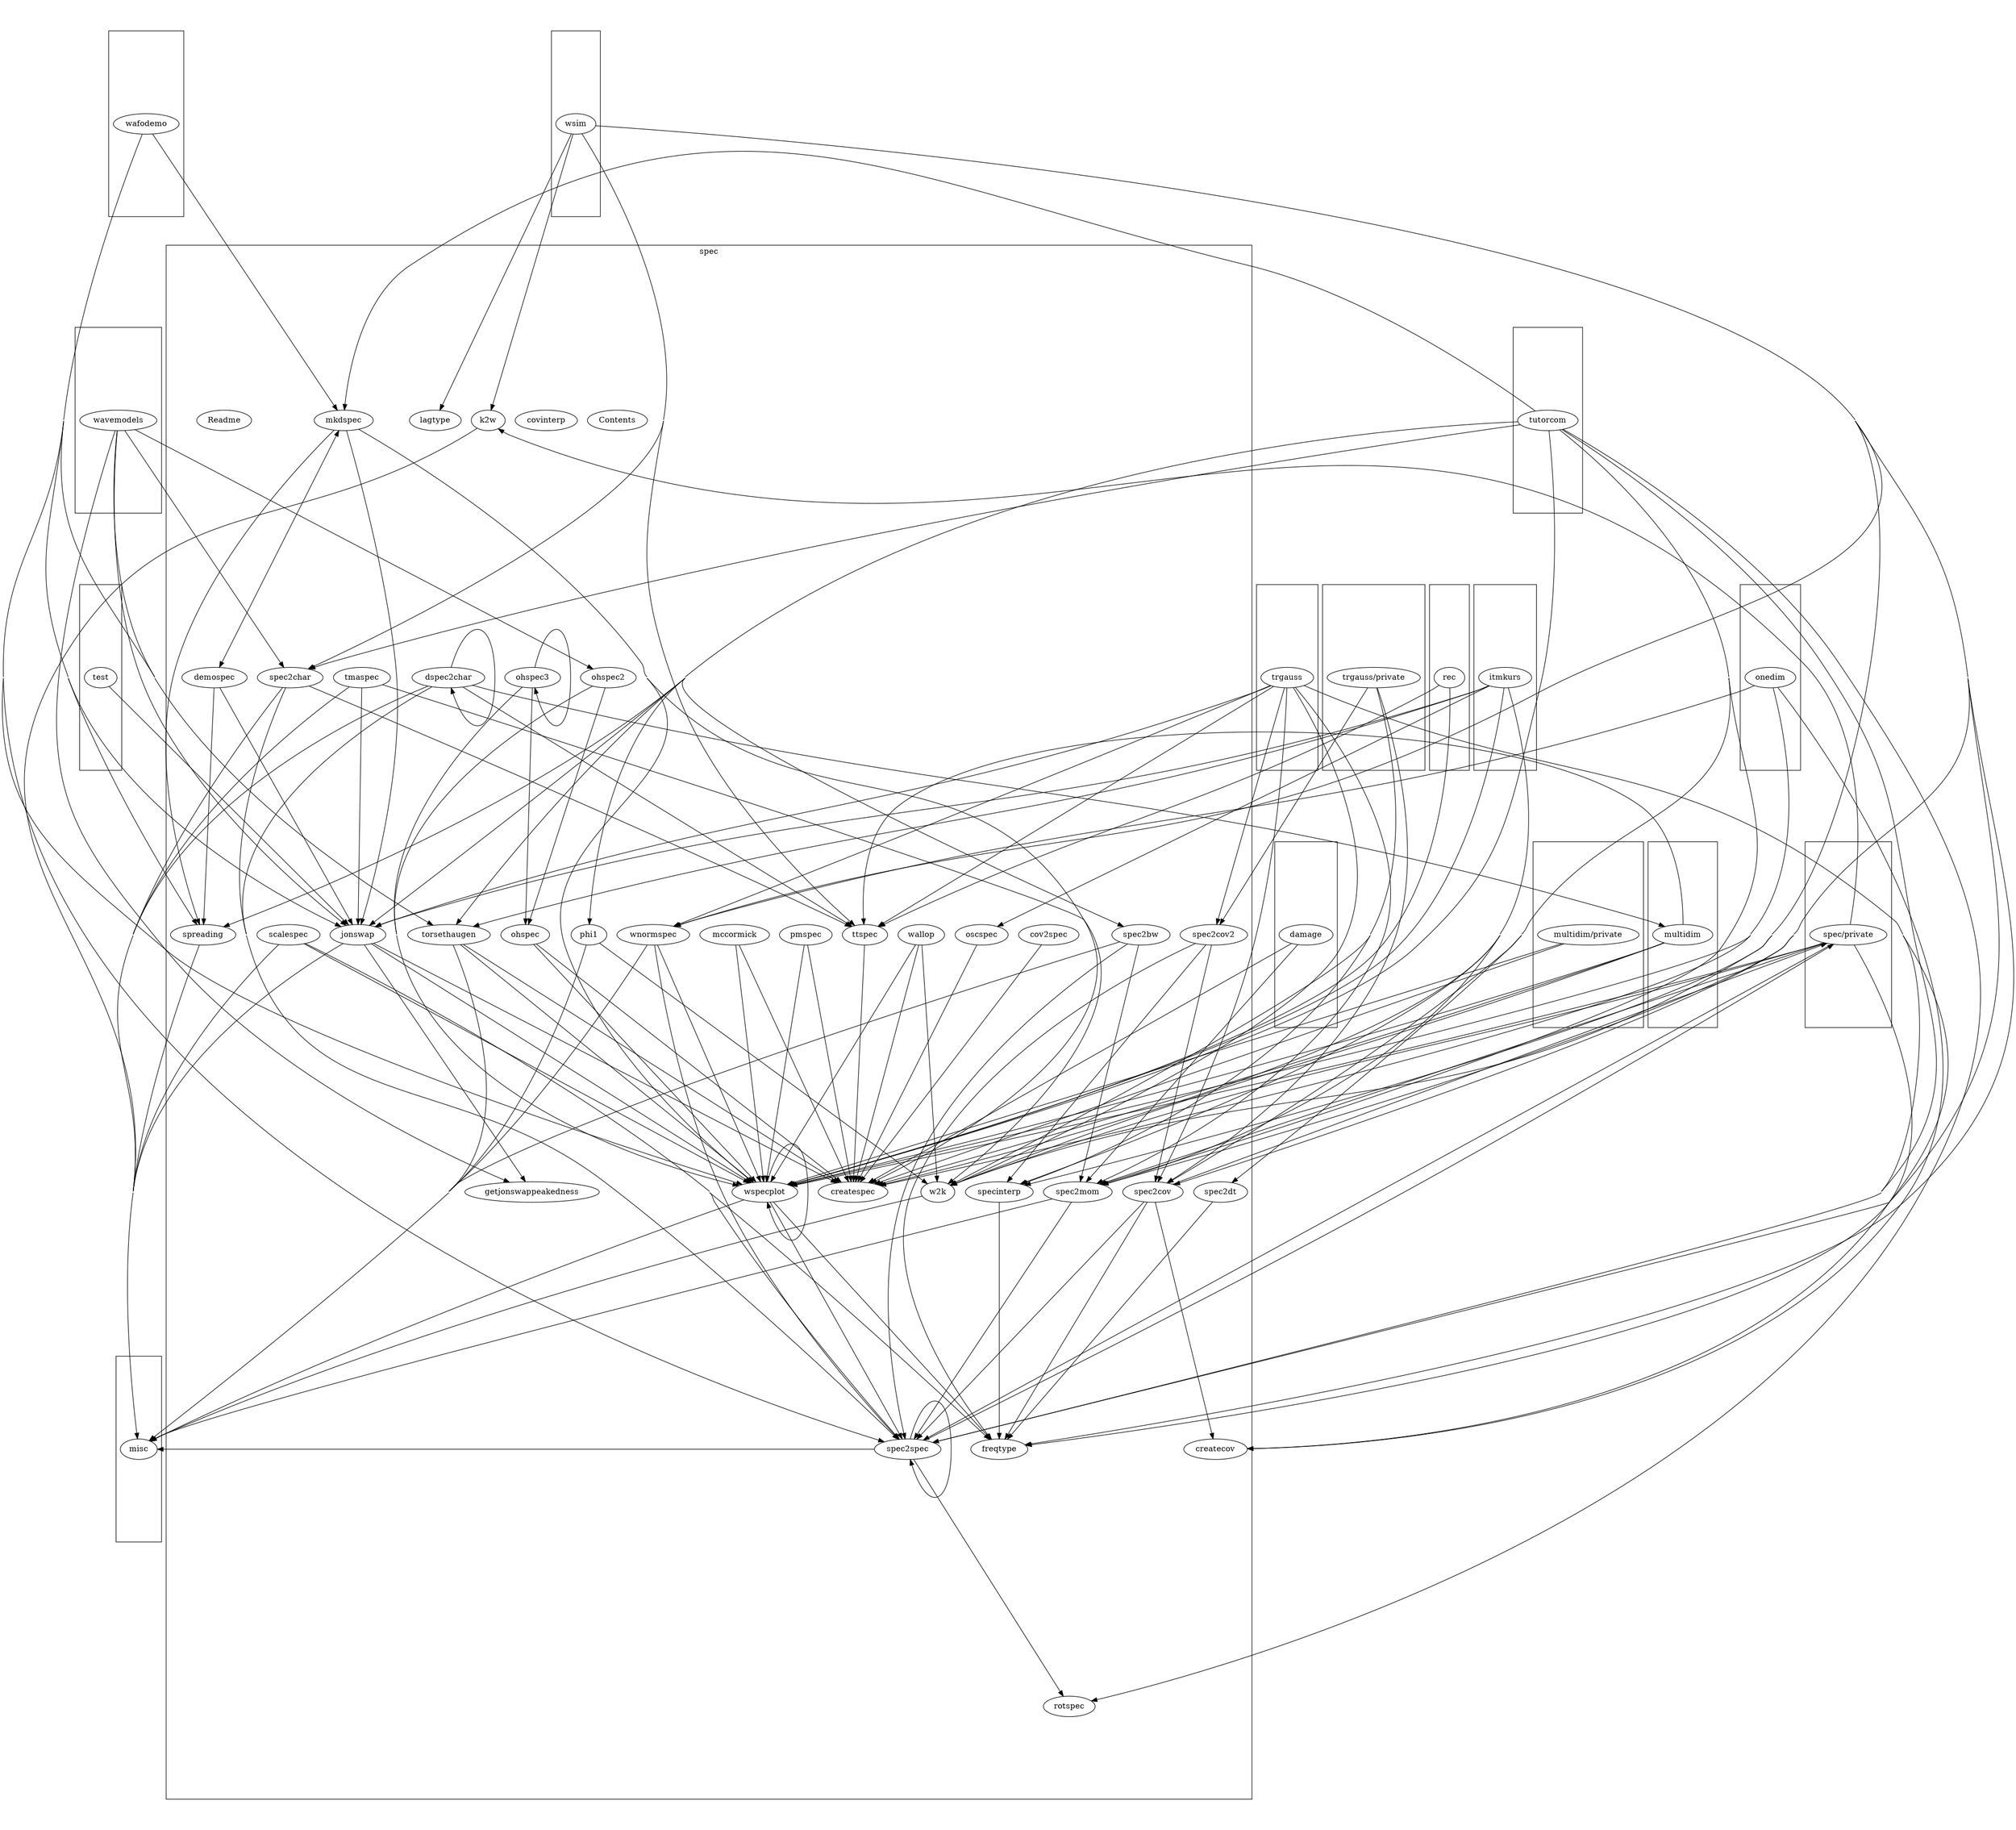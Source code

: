/* Created by dotwrite for Matlab */
digraph dotwrite2 {
 size = "25.8867,25.8867";
 ratio = fill;
 concentrate = true;
 edge [constraint = true];
 subgraph cluster1 {
 URL = "../../wafo/cycles/test/graph.html";
1;
}
 subgraph cluster2 {
 URL = "../../wafo/damage/graph.html";
2;
}
 subgraph cluster3 {
 URL = "../../wafo/misc/graph.html";
3;
}
 subgraph cluster4 {
 URL = "../../wafo/multidim/graph.html";
4;
}
 subgraph cluster5 {
 URL = "../../wafo/multidim/private/graph.html";
5;
}
 subgraph cluster6 {
 URL = "../../wafo/onedim/graph.html";
6;
}
 subgraph cluster7 {
 URL = "../../wafo/papers/rec/graph.html";
7;
}
 subgraph cluster8 {
 URL = "../../wafo/papers/tutorcom/graph.html";
8;
}
 subgraph cluster9 {
 URL = "../../wafo/papers/wafodemo/graph.html";
9;
}
 subgraph cluster10 {
 URL = "../../wafo/spec/private/graph.html";
10;
}
 subgraph cluster11 {
 URL = "../../wafo/trgauss/graph.html";
11;
}
 subgraph cluster12 {
 URL = "../../wafo/trgauss/private/graph.html";
12;
}
 subgraph cluster13 {
 URL = "../../wafo/wavemodels/graph.html";
13;
}
 subgraph cluster14 {
 URL = "../../wafo/wdemos/itmkurs/graph.html";
14;
}
 subgraph cluster15 {
 URL = "../../wafo/wsim/graph.html";
15;
}
 subgraph cluster16 {
 label = "spec";
 URL = "index.html";
16;
17;
18;
19;
20;
21;
22;
23;
24;
25;
26;
27;
28;
29;
30;
31;
32;
33;
34;
35;
36;
37;
38;
39;
40;
41;
42;
43;
44;
45;
46;
47;
48;
49;
50;
51;
52;
53;
54;
}
  1 -> 25;
  2 -> 20;
  2 -> 44;
  4 -> 20;
  4 -> 50;
  4 -> 51;
  4 -> 54;
  5 -> 20;
  5 -> 54;
  6 -> 19;
  6 -> 20;
  6 -> 53;
  6 -> 54;
  7 -> 50;
  7 -> 54;
  8 -> 25;
  8 -> 29;
  8 -> 34;
  8 -> 37;
  8 -> 39;
  8 -> 40;
  8 -> 41;
  8 -> 43;
  8 -> 44;
  8 -> 45;
  8 -> 47;
  8 -> 49;
  8 -> 54;
  9 -> 25;
  9 -> 29;
  9 -> 45;
  9 -> 47;
  9 -> 49;
  9 -> 54;
  10 -> 19;
  10 -> 26;
  10 -> 44;
  10 -> 45;
  10 -> 51;
  10 -> 54;
  11 -> 23;
  11 -> 25;
  11 -> 41;
  11 -> 42;
  11 -> 44;
  11 -> 45;
  11 -> 50;
  11 -> 51;
  11 -> 53;
  12 -> 41;
  12 -> 42;
  12 -> 46;
  12 -> 51;
  13 -> 24;
  13 -> 25;
  13 -> 31;
  13 -> 40;
  13 -> 49;
  14 -> 20;
  14 -> 25;
  14 -> 33;
  14 -> 44;
  14 -> 46;
  14 -> 49;
  14 -> 54;
  15 -> 23;
  15 -> 26;
  15 -> 27;
  15 -> 40;
  15 -> 41;
  15 -> 44;
  15 -> 45;
  15 -> 46;
  15 -> 50;
  15 -> 51;
  15 -> 53;
  17 -> 20;
  21 -> 25;
  21 -> 29;
  21 -> 47;
  22 -> 3;
  22 -> 4;
  22 -> 22;
  22 -> 45;
  22 -> 50;
  25 -> 3;
  25 -> 20;
  25 -> 24;
  25 -> 54;
  26 -> 3;
  28 -> 20;
  28 -> 54;
  29 -> 20;
  29 -> 21;
  29 -> 25;
  29 -> 47;
  29 -> 54;
  30 -> 20;
  30 -> 54;
  31 -> 30;
  31 -> 54;
  32 -> 30;
  32 -> 32;
  32 -> 54;
  33 -> 20;
  34 -> 3;
  34 -> 51;
  35 -> 20;
  35 -> 54;
  38 -> 3;
  38 -> 23;
  38 -> 45;
  38 -> 54;
  39 -> 3;
  39 -> 44;
  39 -> 45;
  40 -> 3;
  40 -> 45;
  40 -> 50;
  41 -> 10;
  41 -> 19;
  41 -> 23;
  41 -> 45;
  42 -> 23;
  42 -> 41;
  42 -> 46;
  43 -> 23;
  44 -> 3;
  44 -> 45;
  45 -> 3;
  45 -> 10;
  45 -> 37;
  45 -> 45;
  46 -> 23;
  47 -> 3;
  48 -> 3;
  48 -> 25;
  48 -> 51;
  49 -> 3;
  49 -> 20;
  49 -> 54;
  50 -> 20;
  51 -> 3;
  52 -> 20;
  52 -> 51;
  52 -> 54;
  53 -> 3;
  53 -> 45;
  53 -> 54;
  54 -> 3;
  54 -> 23;
  54 -> 45;
  54 -> 54;

 1 [URL="../../wafo/cycles/test/graph.html",label="test"];
 2 [URL="../../wafo/damage/graph.html",label="damage"];
 3 [URL="../../wafo/misc/graph.html",label="misc"];
 4 [URL="../../wafo/multidim/graph.html",label="multidim"];
 5 [URL="../../wafo/multidim/private/graph.html",label="multidim/private"];
 6 [URL="../../wafo/onedim/graph.html",label="onedim"];
 7 [URL="../../wafo/papers/rec/graph.html",label="rec"];
 8 [URL="../../wafo/papers/tutorcom/graph.html",label="tutorcom"];
 9 [URL="../../wafo/papers/wafodemo/graph.html",label="wafodemo"];
 10 [URL="../../wafo/spec/private/graph.html",label="spec/private"];
 11 [URL="../../wafo/trgauss/graph.html",label="trgauss"];
 12 [URL="../../wafo/trgauss/private/graph.html",label="trgauss/private"];
 13 [URL="../../wafo/wavemodels/graph.html",label="wavemodels"];
 14 [URL="../../wafo/wdemos/itmkurs/graph.html",label="itmkurs"];
 15 [URL="../../wafo/wsim/graph.html",label="wsim"];
 16 [URL="Contents.html",label="Contents"];
 17 [URL="cov2spec.html",label="cov2spec"];
 18 [URL="covinterp.html",label="covinterp"];
 19 [URL="createcov.html",label="createcov"];
 20 [URL="createspec.html",label="createspec"];
 21 [URL="demospec.html",label="demospec"];
 22 [URL="dspec2char.html",label="dspec2char"];
 23 [URL="freqtype.html",label="freqtype"];
 24 [URL="getjonswappeakedness.html",label="getjonswappeakedness"];
 25 [URL="jonswap.html",label="jonswap"];
 26 [URL="k2w.html",label="k2w"];
 27 [URL="lagtype.html",label="lagtype"];
 28 [URL="mccormick.html",label="mccormick"];
 29 [URL="mkdspec.html",label="mkdspec"];
 30 [URL="ohspec.html",label="ohspec"];
 31 [URL="ohspec2.html",label="ohspec2"];
 32 [URL="ohspec3.html",label="ohspec3"];
 33 [URL="oscspec.html",label="oscspec"];
 34 [URL="phi1.html",label="phi1"];
 35 [URL="pmspec.html",label="pmspec"];
 36 [URL="Readme.html",label="Readme"];
 37 [URL="rotspec.html",label="rotspec"];
 38 [URL="scalespec.html",label="scalespec"];
 39 [URL="spec2bw.html",label="spec2bw"];
 40 [URL="spec2char.html",label="spec2char"];
 41 [URL="spec2cov.html",label="spec2cov"];
 42 [URL="spec2cov2.html",label="spec2cov2"];
 43 [URL="spec2dt.html",label="spec2dt"];
 44 [URL="spec2mom.html",label="spec2mom"];
 45 [URL="spec2spec.html",label="spec2spec"];
 46 [URL="specinterp.html",label="specinterp"];
 47 [URL="spreading.html",label="spreading"];
 48 [URL="tmaspec.html",label="tmaspec"];
 49 [URL="torsethaugen.html",label="torsethaugen"];
 50 [URL="ttspec.html",label="ttspec"];
 51 [URL="w2k.html",label="w2k"];
 52 [URL="wallop.html",label="wallop"];
 53 [URL="wnormspec.html",label="wnormspec"];
 54 [URL="wspecplot.html",label="wspecplot"];
}